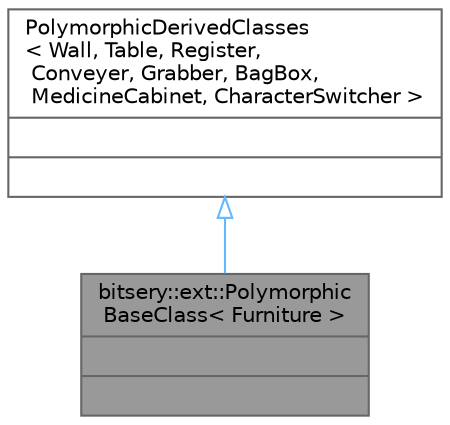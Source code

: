 digraph "bitsery::ext::PolymorphicBaseClass&lt; Furniture &gt;"
{
 // LATEX_PDF_SIZE
  bgcolor="transparent";
  edge [fontname=Helvetica,fontsize=10,labelfontname=Helvetica,labelfontsize=10];
  node [fontname=Helvetica,fontsize=10,shape=box,height=0.2,width=0.4];
  Node1 [shape=record,label="{bitsery::ext::Polymorphic\lBaseClass\< Furniture \>\n||}",height=0.2,width=0.4,color="gray40", fillcolor="grey60", style="filled", fontcolor="black",tooltip=" "];
  Node2 -> Node1 [dir="back",color="steelblue1",style="solid",arrowtail="onormal"];
  Node2 [shape=record,label="{PolymorphicDerivedClasses\l\< Wall, Table, Register,\l Conveyer, Grabber, BagBox,\l MedicineCabinet, CharacterSwitcher \>\n||}",height=0.2,width=0.4,color="gray40", fillcolor="white", style="filled",tooltip=" "];
}
